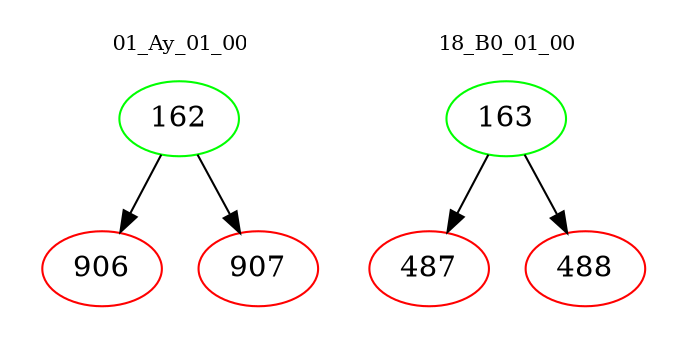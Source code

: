 digraph{
subgraph cluster_0 {
color = white
label = "01_Ay_01_00";
fontsize=10;
T0_162 [label="162", color="green"]
T0_162 -> T0_906 [color="black"]
T0_906 [label="906", color="red"]
T0_162 -> T0_907 [color="black"]
T0_907 [label="907", color="red"]
}
subgraph cluster_1 {
color = white
label = "18_B0_01_00";
fontsize=10;
T1_163 [label="163", color="green"]
T1_163 -> T1_487 [color="black"]
T1_487 [label="487", color="red"]
T1_163 -> T1_488 [color="black"]
T1_488 [label="488", color="red"]
}
}
